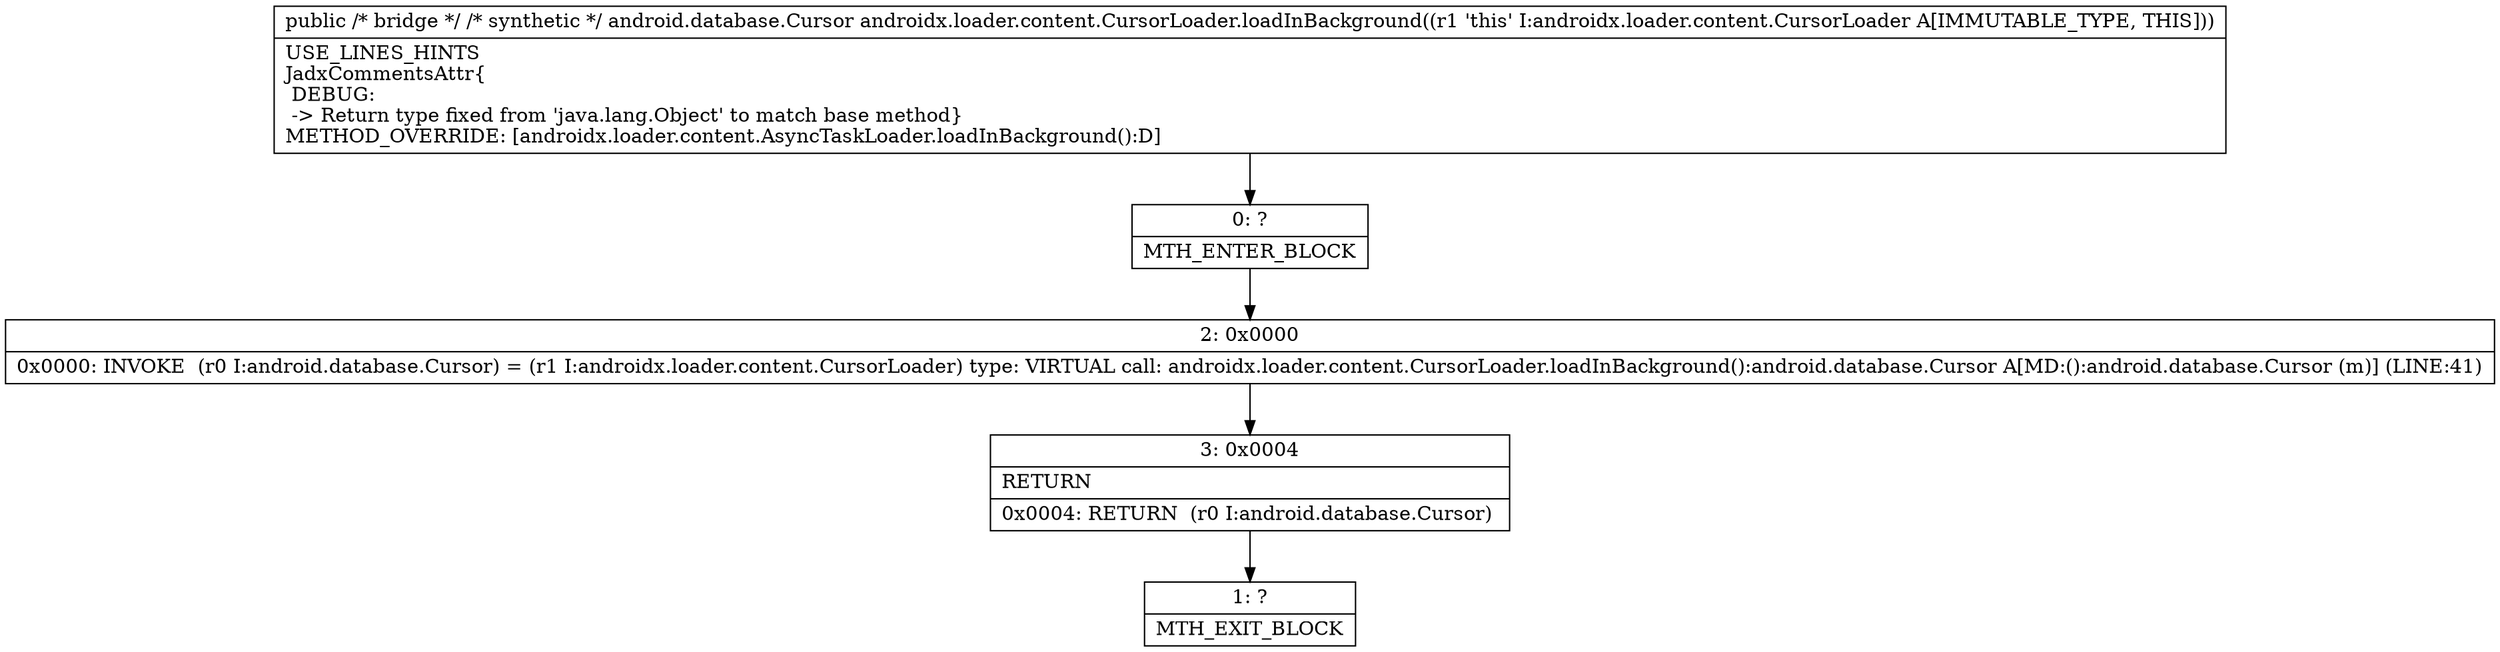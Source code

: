 digraph "CFG forandroidx.loader.content.CursorLoader.loadInBackground()Ljava\/lang\/Object;" {
Node_0 [shape=record,label="{0\:\ ?|MTH_ENTER_BLOCK\l}"];
Node_2 [shape=record,label="{2\:\ 0x0000|0x0000: INVOKE  (r0 I:android.database.Cursor) = (r1 I:androidx.loader.content.CursorLoader) type: VIRTUAL call: androidx.loader.content.CursorLoader.loadInBackground():android.database.Cursor A[MD:():android.database.Cursor (m)] (LINE:41)\l}"];
Node_3 [shape=record,label="{3\:\ 0x0004|RETURN\l|0x0004: RETURN  (r0 I:android.database.Cursor) \l}"];
Node_1 [shape=record,label="{1\:\ ?|MTH_EXIT_BLOCK\l}"];
MethodNode[shape=record,label="{public \/* bridge *\/ \/* synthetic *\/ android.database.Cursor androidx.loader.content.CursorLoader.loadInBackground((r1 'this' I:androidx.loader.content.CursorLoader A[IMMUTABLE_TYPE, THIS]))  | USE_LINES_HINTS\lJadxCommentsAttr\{\l DEBUG: \l \-\> Return type fixed from 'java.lang.Object' to match base method\}\lMETHOD_OVERRIDE: [androidx.loader.content.AsyncTaskLoader.loadInBackground():D]\l}"];
MethodNode -> Node_0;Node_0 -> Node_2;
Node_2 -> Node_3;
Node_3 -> Node_1;
}

